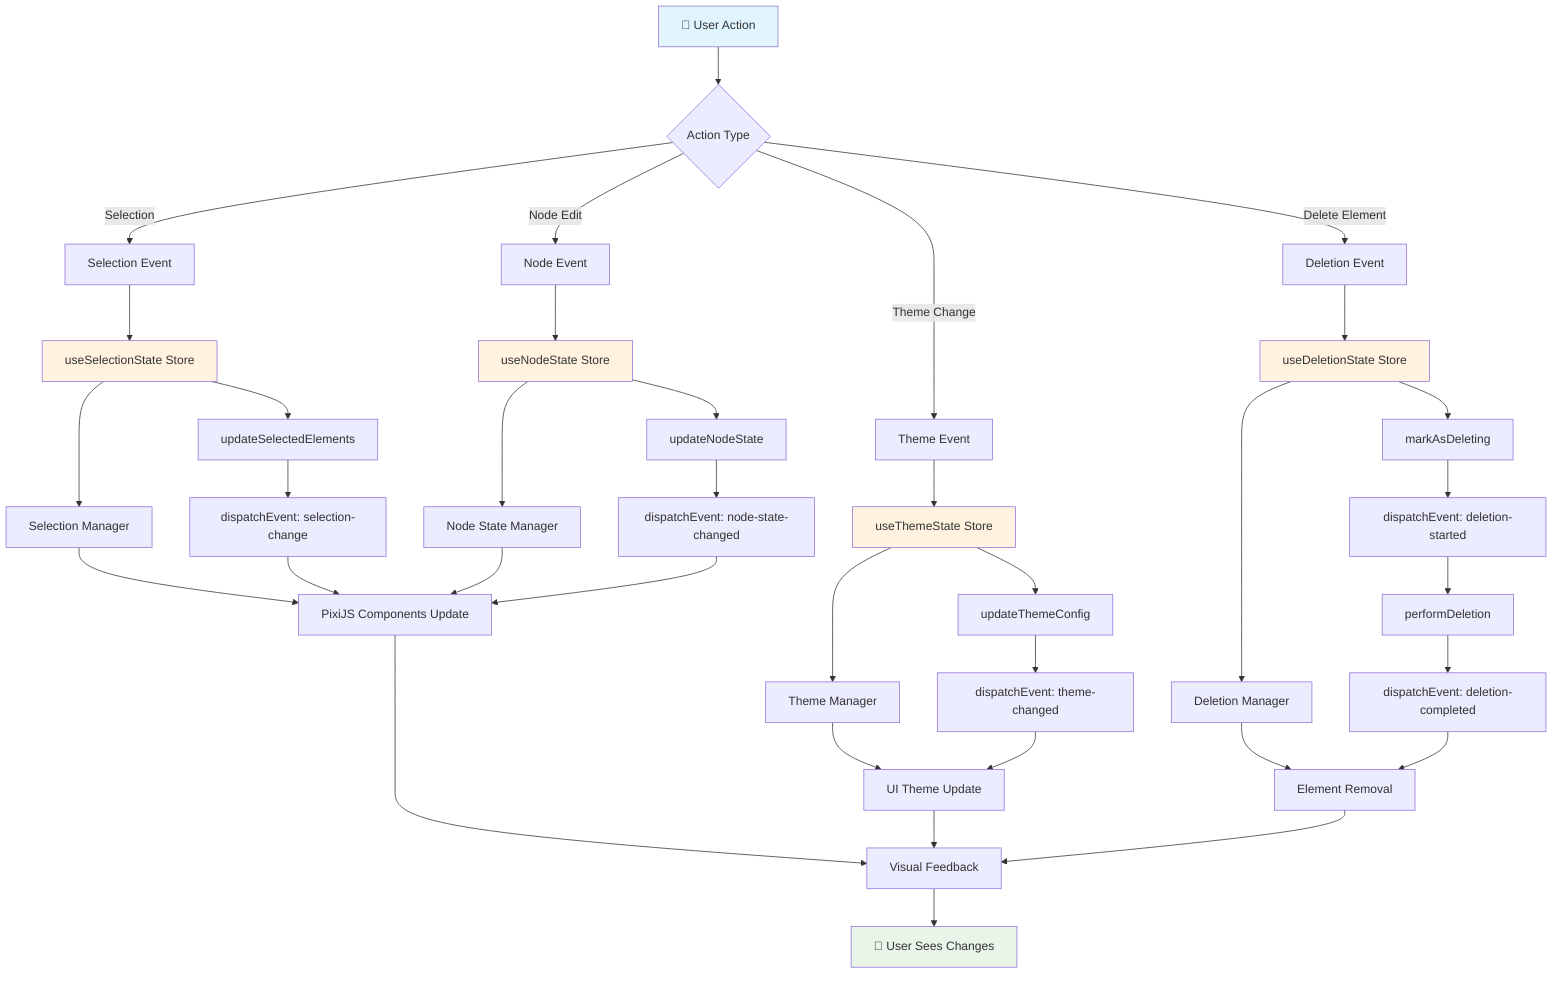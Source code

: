 graph TD
    A[👤 User Action] --> B{Action Type}
    
    B -->|Selection| C[Selection Event]
    B -->|Node Edit| D[Node Event] 
    B -->|Theme Change| E[Theme Event]
    B -->|Delete Element| F[Deletion Event]
    
    C --> G[useSelectionState Store]
    D --> H[useNodeState Store]
    E --> I[useThemeState Store]
    F --> J[useDeletionState Store]
    
    G --> K[Selection Manager]
    H --> L[Node State Manager]
    I --> M[Theme Manager]
    J --> N[Deletion Manager]
    
    K --> O[PixiJS Components Update]
    L --> O
    M --> P[UI Theme Update]
    N --> Q[Element Removal]
    
    O --> R[Visual Feedback]
    P --> R
    Q --> R
    
    R --> S[🎨 User Sees Changes]
    
    %% Store Internal Flow
    G --> G1[updateSelectedElements]
    G1 --> G2[dispatchEvent: selection-change]
    
    H --> H1[updateNodeState]
    H1 --> H2[dispatchEvent: node-state-changed]
    
    I --> I1[updateThemeConfig]
    I1 --> I2[dispatchEvent: theme-changed]
    
    J --> J1[markAsDeleting]
    J1 --> J2[dispatchEvent: deletion-started]
    J2 --> J3[performDeletion]
    J3 --> J4[dispatchEvent: deletion-completed]
    
    %% Event Listeners
    G2 --> O
    H2 --> O
    I2 --> P
    J4 --> Q
    
    style A fill:#e1f5fe
    style S fill:#e8f5e8
    style G fill:#fff3e0
    style H fill:#fff3e0
    style I fill:#fff3e0
    style J fill:#fff3e0